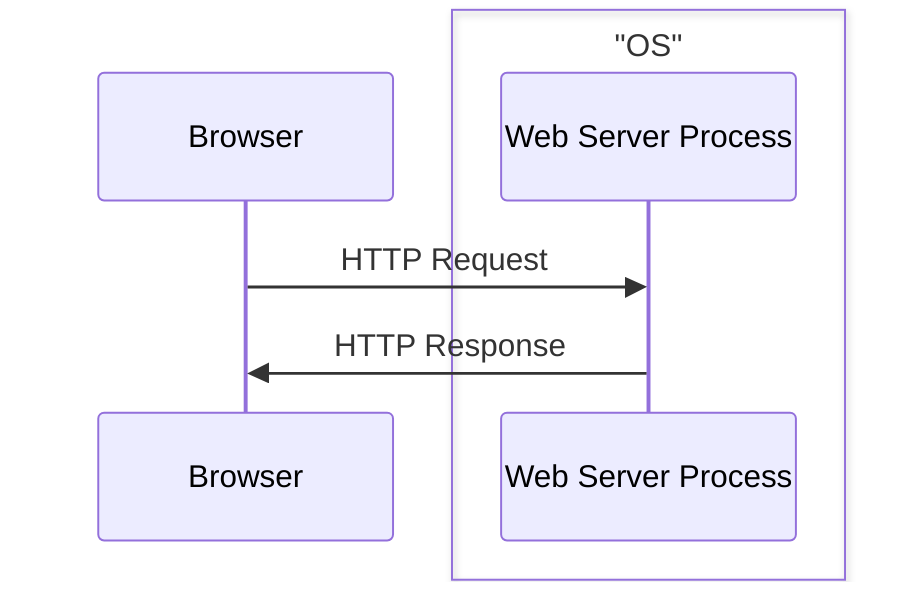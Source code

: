 sequenceDiagram
participant Browser
box "OS"
participant WebServer as Web Server Process
end
Browser->>WebServer: HTTP Request
WebServer->>Browser: HTTP Response